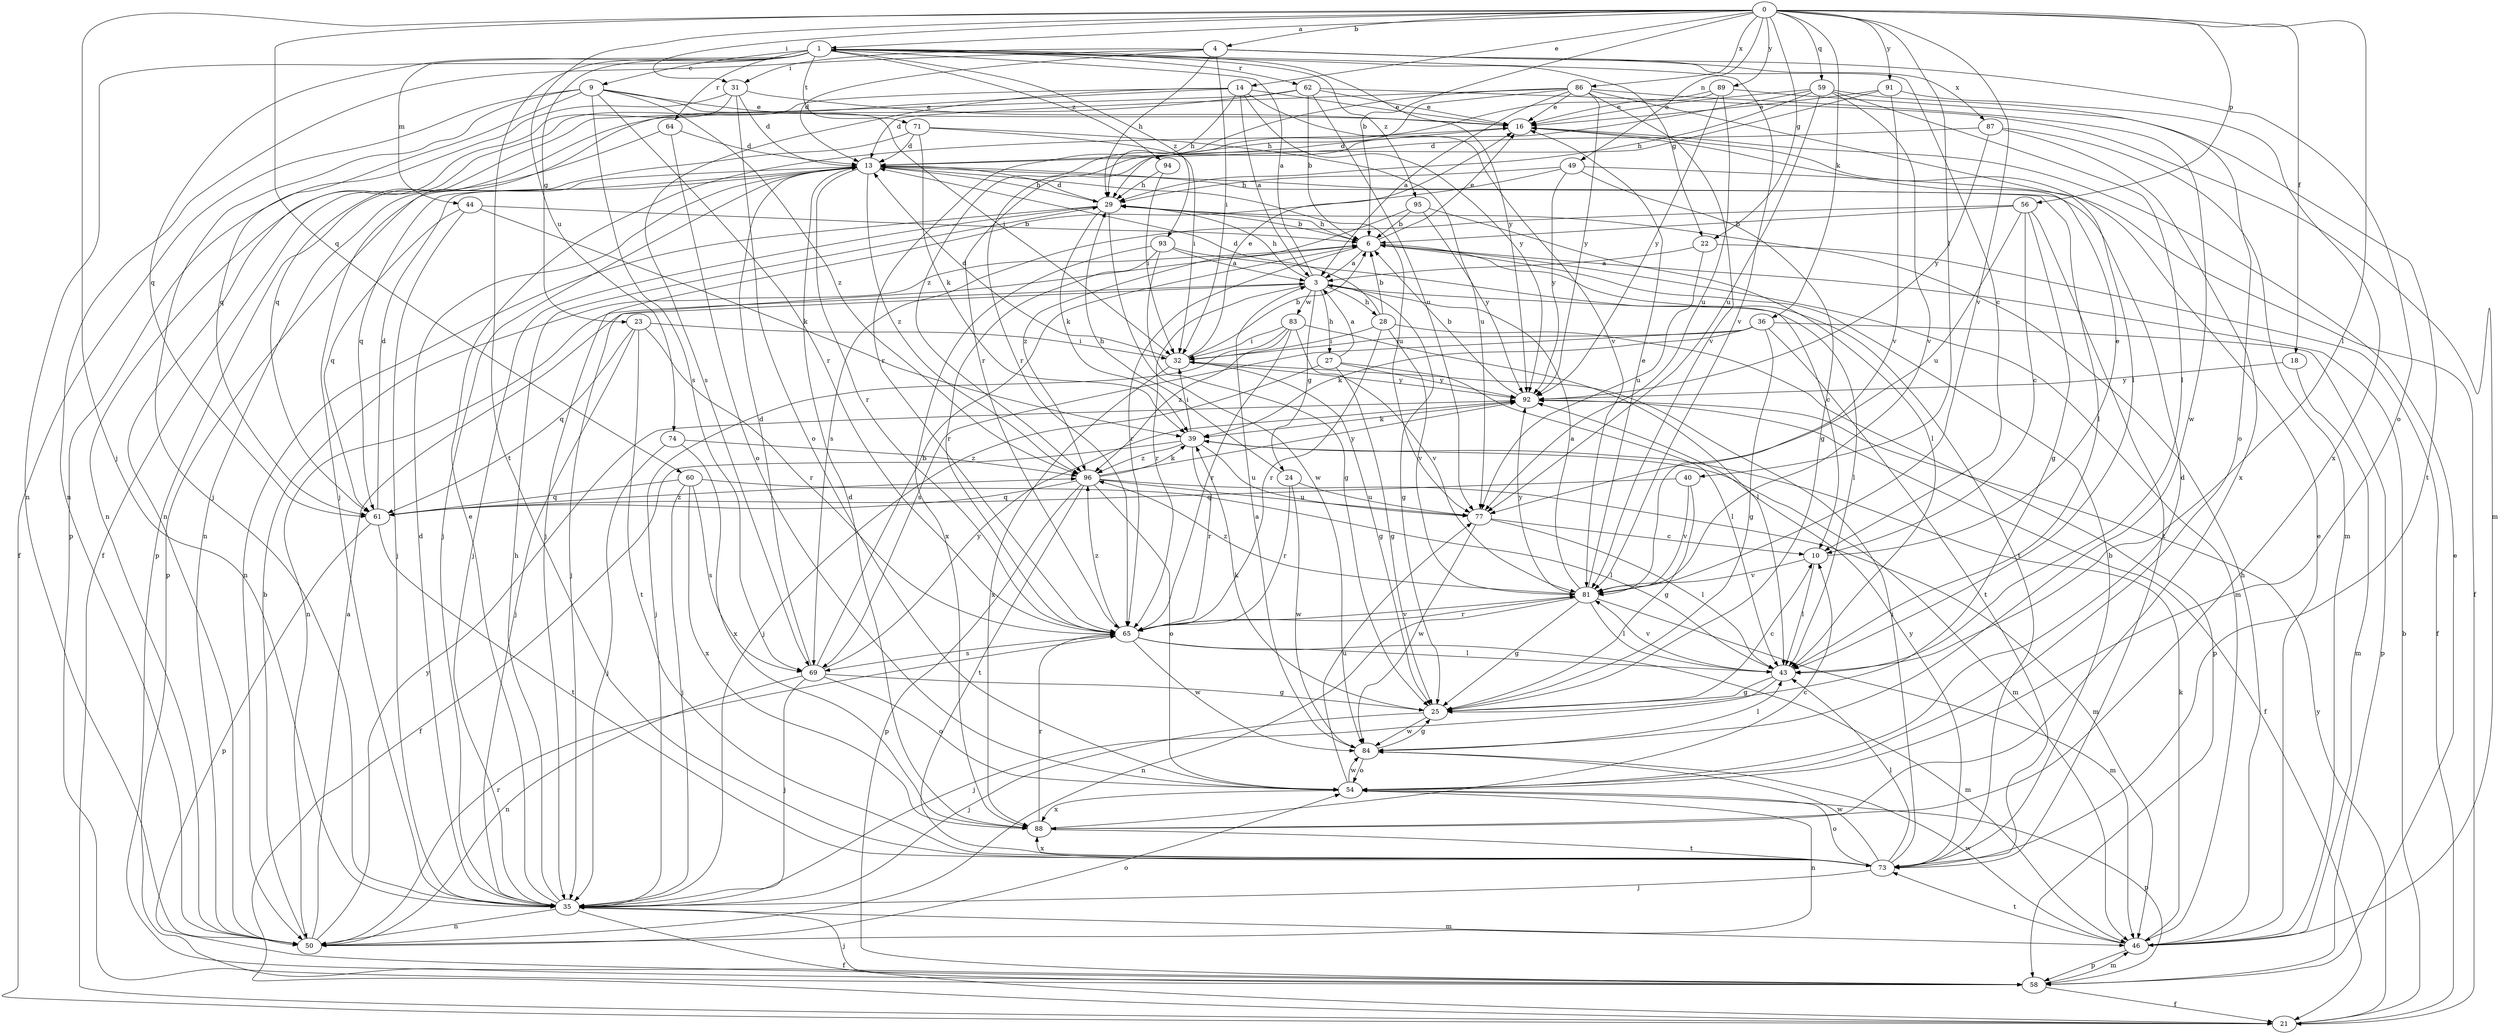 strict digraph  {
0;
1;
3;
4;
6;
9;
10;
13;
14;
16;
18;
21;
22;
23;
24;
25;
27;
28;
29;
31;
32;
35;
36;
39;
40;
43;
44;
46;
49;
50;
54;
56;
58;
59;
60;
61;
62;
64;
65;
69;
71;
73;
74;
77;
81;
83;
84;
86;
87;
88;
89;
91;
92;
93;
94;
95;
96;
0 -> 1  [label=a];
0 -> 4  [label=b];
0 -> 6  [label=b];
0 -> 14  [label=e];
0 -> 18  [label=f];
0 -> 22  [label=g];
0 -> 31  [label=i];
0 -> 35  [label=j];
0 -> 36  [label=k];
0 -> 40  [label=l];
0 -> 43  [label=l];
0 -> 49  [label=n];
0 -> 56  [label=p];
0 -> 59  [label=q];
0 -> 60  [label=q];
0 -> 74  [label=u];
0 -> 81  [label=v];
0 -> 86  [label=x];
0 -> 89  [label=y];
0 -> 91  [label=y];
1 -> 9  [label=c];
1 -> 22  [label=g];
1 -> 23  [label=g];
1 -> 44  [label=m];
1 -> 50  [label=n];
1 -> 61  [label=q];
1 -> 62  [label=r];
1 -> 64  [label=r];
1 -> 71  [label=t];
1 -> 73  [label=t];
1 -> 81  [label=v];
1 -> 92  [label=y];
1 -> 93  [label=z];
1 -> 94  [label=z];
1 -> 95  [label=z];
3 -> 1  [label=a];
3 -> 24  [label=g];
3 -> 25  [label=g];
3 -> 27  [label=h];
3 -> 28  [label=h];
3 -> 29  [label=h];
3 -> 43  [label=l];
3 -> 50  [label=n];
3 -> 65  [label=r];
3 -> 83  [label=w];
4 -> 10  [label=c];
4 -> 13  [label=d];
4 -> 29  [label=h];
4 -> 31  [label=i];
4 -> 32  [label=i];
4 -> 50  [label=n];
4 -> 54  [label=o];
4 -> 87  [label=x];
6 -> 3  [label=a];
6 -> 16  [label=e];
6 -> 29  [label=h];
6 -> 35  [label=j];
6 -> 46  [label=m];
6 -> 65  [label=r];
6 -> 73  [label=t];
9 -> 16  [label=e];
9 -> 21  [label=f];
9 -> 32  [label=i];
9 -> 35  [label=j];
9 -> 61  [label=q];
9 -> 65  [label=r];
9 -> 69  [label=s];
9 -> 96  [label=z];
10 -> 16  [label=e];
10 -> 43  [label=l];
10 -> 81  [label=v];
13 -> 29  [label=h];
13 -> 35  [label=j];
13 -> 43  [label=l];
13 -> 58  [label=p];
13 -> 61  [label=q];
13 -> 65  [label=r];
13 -> 77  [label=u];
13 -> 96  [label=z];
14 -> 3  [label=a];
14 -> 16  [label=e];
14 -> 29  [label=h];
14 -> 35  [label=j];
14 -> 50  [label=n];
14 -> 69  [label=s];
14 -> 81  [label=v];
14 -> 92  [label=y];
16 -> 13  [label=d];
18 -> 46  [label=m];
18 -> 92  [label=y];
21 -> 6  [label=b];
21 -> 92  [label=y];
22 -> 3  [label=a];
22 -> 21  [label=f];
22 -> 77  [label=u];
23 -> 32  [label=i];
23 -> 35  [label=j];
23 -> 61  [label=q];
23 -> 65  [label=r];
23 -> 73  [label=t];
24 -> 29  [label=h];
24 -> 65  [label=r];
24 -> 77  [label=u];
24 -> 84  [label=w];
25 -> 10  [label=c];
25 -> 35  [label=j];
25 -> 39  [label=k];
25 -> 84  [label=w];
27 -> 3  [label=a];
27 -> 25  [label=g];
27 -> 35  [label=j];
27 -> 43  [label=l];
27 -> 92  [label=y];
28 -> 6  [label=b];
28 -> 13  [label=d];
28 -> 32  [label=i];
28 -> 58  [label=p];
28 -> 65  [label=r];
28 -> 81  [label=v];
29 -> 6  [label=b];
29 -> 13  [label=d];
29 -> 35  [label=j];
29 -> 39  [label=k];
29 -> 50  [label=n];
29 -> 84  [label=w];
31 -> 13  [label=d];
31 -> 16  [label=e];
31 -> 50  [label=n];
31 -> 54  [label=o];
31 -> 58  [label=p];
32 -> 6  [label=b];
32 -> 13  [label=d];
32 -> 16  [label=e];
32 -> 25  [label=g];
32 -> 88  [label=x];
32 -> 92  [label=y];
35 -> 13  [label=d];
35 -> 16  [label=e];
35 -> 21  [label=f];
35 -> 29  [label=h];
35 -> 46  [label=m];
35 -> 50  [label=n];
36 -> 25  [label=g];
36 -> 32  [label=i];
36 -> 39  [label=k];
36 -> 58  [label=p];
36 -> 69  [label=s];
36 -> 73  [label=t];
39 -> 21  [label=f];
39 -> 32  [label=i];
39 -> 46  [label=m];
39 -> 65  [label=r];
39 -> 77  [label=u];
39 -> 96  [label=z];
40 -> 25  [label=g];
40 -> 61  [label=q];
40 -> 81  [label=v];
43 -> 25  [label=g];
43 -> 35  [label=j];
43 -> 81  [label=v];
44 -> 6  [label=b];
44 -> 35  [label=j];
44 -> 39  [label=k];
44 -> 61  [label=q];
46 -> 16  [label=e];
46 -> 29  [label=h];
46 -> 39  [label=k];
46 -> 58  [label=p];
46 -> 73  [label=t];
46 -> 84  [label=w];
49 -> 21  [label=f];
49 -> 25  [label=g];
49 -> 29  [label=h];
49 -> 35  [label=j];
49 -> 92  [label=y];
50 -> 3  [label=a];
50 -> 6  [label=b];
50 -> 54  [label=o];
50 -> 65  [label=r];
50 -> 92  [label=y];
54 -> 13  [label=d];
54 -> 50  [label=n];
54 -> 58  [label=p];
54 -> 77  [label=u];
54 -> 84  [label=w];
54 -> 88  [label=x];
56 -> 6  [label=b];
56 -> 10  [label=c];
56 -> 25  [label=g];
56 -> 69  [label=s];
56 -> 73  [label=t];
56 -> 77  [label=u];
58 -> 16  [label=e];
58 -> 21  [label=f];
58 -> 35  [label=j];
58 -> 46  [label=m];
59 -> 16  [label=e];
59 -> 29  [label=h];
59 -> 43  [label=l];
59 -> 54  [label=o];
59 -> 65  [label=r];
59 -> 77  [label=u];
59 -> 81  [label=v];
60 -> 35  [label=j];
60 -> 43  [label=l];
60 -> 61  [label=q];
60 -> 69  [label=s];
60 -> 88  [label=x];
61 -> 13  [label=d];
61 -> 58  [label=p];
61 -> 73  [label=t];
61 -> 96  [label=z];
62 -> 6  [label=b];
62 -> 16  [label=e];
62 -> 21  [label=f];
62 -> 46  [label=m];
62 -> 61  [label=q];
62 -> 77  [label=u];
64 -> 13  [label=d];
64 -> 54  [label=o];
64 -> 58  [label=p];
65 -> 43  [label=l];
65 -> 46  [label=m];
65 -> 69  [label=s];
65 -> 81  [label=v];
65 -> 84  [label=w];
65 -> 96  [label=z];
69 -> 6  [label=b];
69 -> 13  [label=d];
69 -> 25  [label=g];
69 -> 35  [label=j];
69 -> 50  [label=n];
69 -> 54  [label=o];
69 -> 92  [label=y];
71 -> 13  [label=d];
71 -> 32  [label=i];
71 -> 39  [label=k];
71 -> 50  [label=n];
71 -> 77  [label=u];
73 -> 6  [label=b];
73 -> 32  [label=i];
73 -> 35  [label=j];
73 -> 43  [label=l];
73 -> 54  [label=o];
73 -> 84  [label=w];
73 -> 88  [label=x];
73 -> 92  [label=y];
74 -> 35  [label=j];
74 -> 88  [label=x];
74 -> 96  [label=z];
77 -> 10  [label=c];
77 -> 43  [label=l];
77 -> 84  [label=w];
81 -> 3  [label=a];
81 -> 16  [label=e];
81 -> 25  [label=g];
81 -> 43  [label=l];
81 -> 46  [label=m];
81 -> 50  [label=n];
81 -> 65  [label=r];
81 -> 92  [label=y];
81 -> 96  [label=z];
83 -> 32  [label=i];
83 -> 35  [label=j];
83 -> 43  [label=l];
83 -> 65  [label=r];
83 -> 81  [label=v];
83 -> 96  [label=z];
84 -> 3  [label=a];
84 -> 25  [label=g];
84 -> 43  [label=l];
84 -> 54  [label=o];
86 -> 3  [label=a];
86 -> 13  [label=d];
86 -> 16  [label=e];
86 -> 29  [label=h];
86 -> 43  [label=l];
86 -> 65  [label=r];
86 -> 81  [label=v];
86 -> 84  [label=w];
86 -> 92  [label=y];
87 -> 13  [label=d];
87 -> 46  [label=m];
87 -> 88  [label=x];
87 -> 92  [label=y];
88 -> 10  [label=c];
88 -> 13  [label=d];
88 -> 65  [label=r];
88 -> 73  [label=t];
89 -> 16  [label=e];
89 -> 73  [label=t];
89 -> 77  [label=u];
89 -> 92  [label=y];
89 -> 96  [label=z];
91 -> 16  [label=e];
91 -> 65  [label=r];
91 -> 81  [label=v];
91 -> 88  [label=x];
92 -> 6  [label=b];
92 -> 21  [label=f];
92 -> 39  [label=k];
93 -> 3  [label=a];
93 -> 10  [label=c];
93 -> 25  [label=g];
93 -> 65  [label=r];
93 -> 88  [label=x];
94 -> 29  [label=h];
94 -> 32  [label=i];
95 -> 6  [label=b];
95 -> 43  [label=l];
95 -> 92  [label=y];
95 -> 96  [label=z];
96 -> 39  [label=k];
96 -> 46  [label=m];
96 -> 54  [label=o];
96 -> 58  [label=p];
96 -> 61  [label=q];
96 -> 73  [label=t];
96 -> 77  [label=u];
96 -> 92  [label=y];
}
